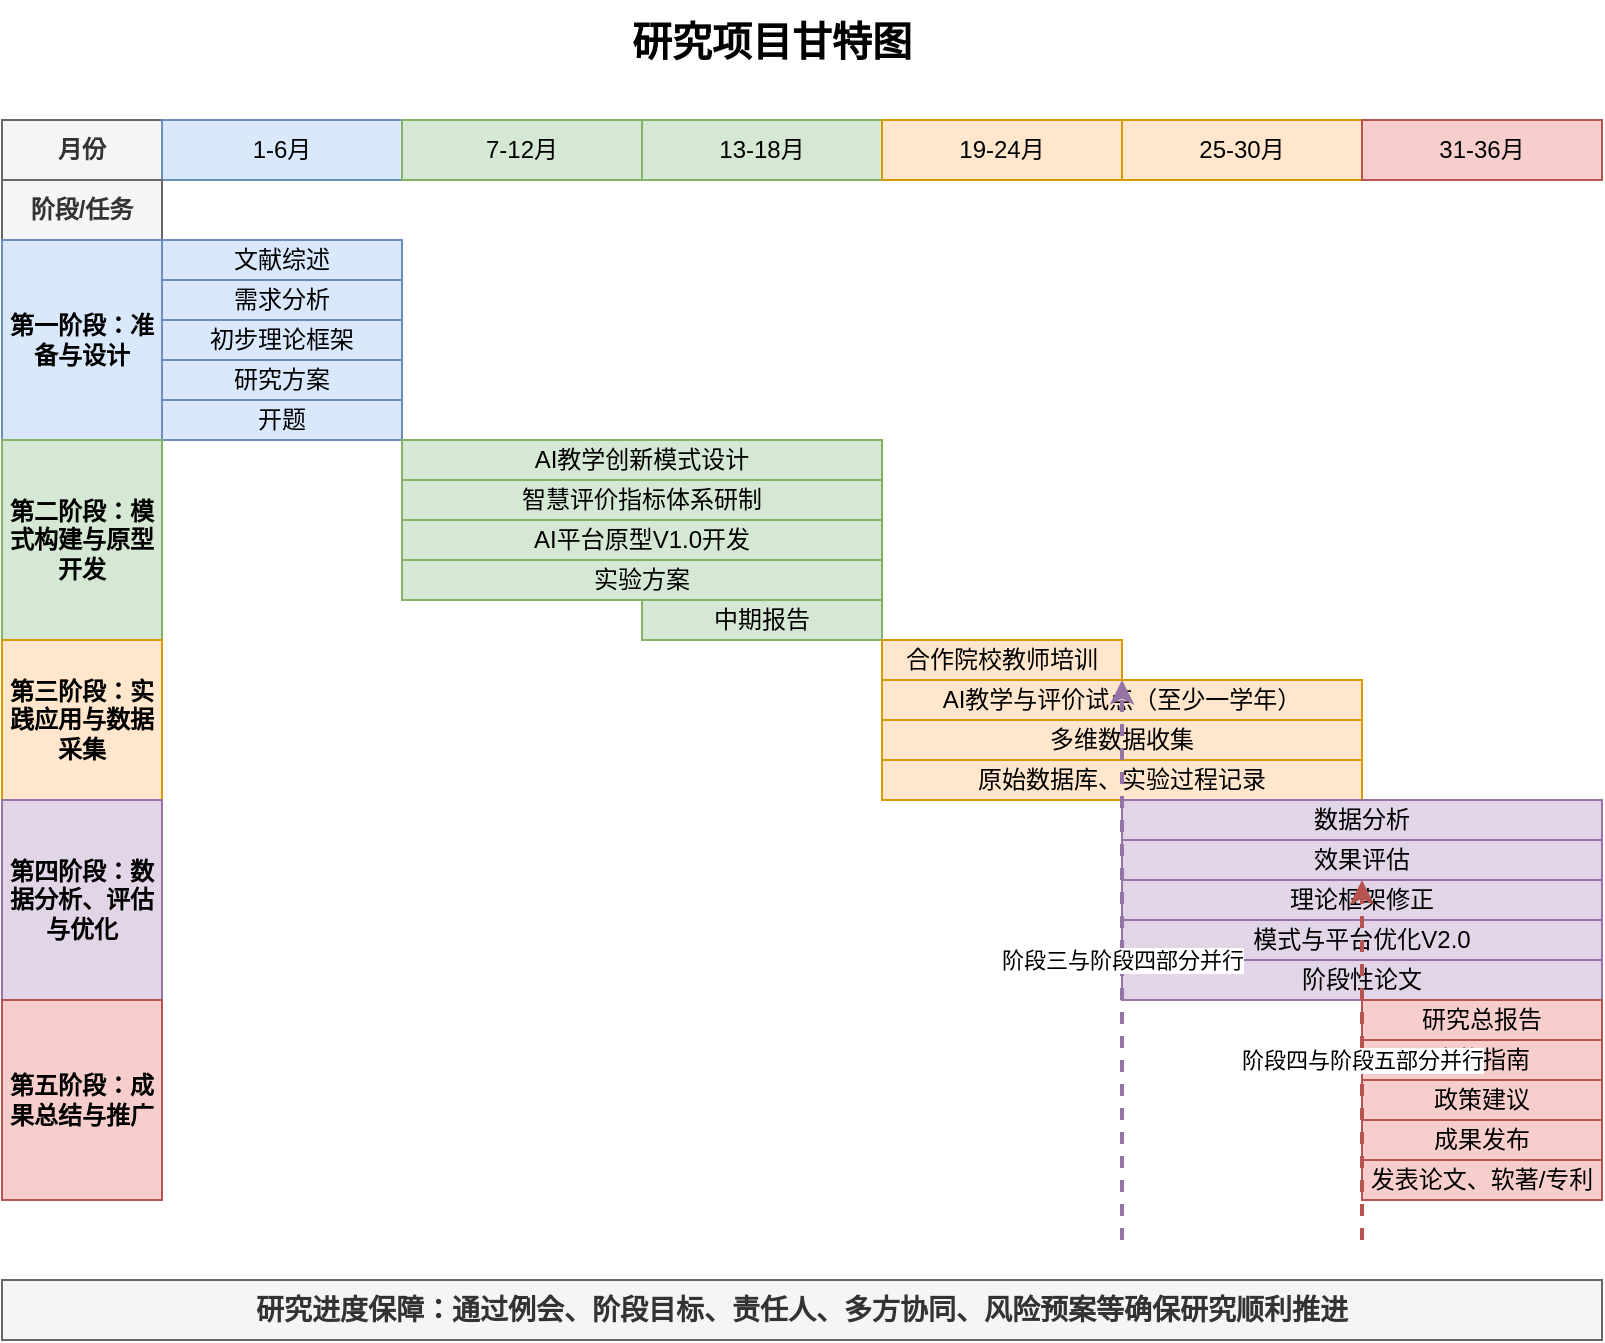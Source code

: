 <mxfile version="27.0.6">
  <diagram id="gantt-chart" name="Research-Project-Gantt-Chart">
    <mxGraphModel dx="1426" dy="0" grid="1" gridSize="10" guides="1" tooltips="1" connect="1" arrows="1" fold="1" page="1" pageScale="1" pageWidth="1169" pageHeight="827" math="0" shadow="0">
      <root>
        <mxCell id="0" />
        <mxCell id="1" parent="0" />
        <mxCell id="title" value="研究项目甘特图" style="text;html=1;strokeColor=none;fillColor=none;align=center;verticalAlign=middle;whiteSpace=wrap;rounded=0;fontSize=20;fontStyle=1" parent="1" vertex="1">
          <mxGeometry x="385" y="20" width="400" height="40" as="geometry" />
        </mxCell>
        <mxCell id="months-header" value="月份" style="rounded=0;whiteSpace=wrap;html=1;fillColor=#f5f5f5;strokeColor=#666666;fontColor=#333333;fontSize=12;fontStyle=1" parent="1" vertex="1">
          <mxGeometry x="200" y="80" width="80" height="30" as="geometry" />
        </mxCell>
        <mxCell id="month-1-6" value="1-6月" style="rounded=0;whiteSpace=wrap;html=1;fillColor=#dae8fc;strokeColor=#6c8ebf;fontSize=12;" parent="1" vertex="1">
          <mxGeometry x="280" y="80" width="120" height="30" as="geometry" />
        </mxCell>
        <mxCell id="month-7-12" value="7-12月" style="rounded=0;whiteSpace=wrap;html=1;fillColor=#d5e8d4;strokeColor=#82b366;fontSize=12;" parent="1" vertex="1">
          <mxGeometry x="400" y="80" width="120" height="30" as="geometry" />
        </mxCell>
        <mxCell id="month-13-18" value="13-18月" style="rounded=0;whiteSpace=wrap;html=1;fillColor=#d5e8d4;strokeColor=#82b366;fontSize=12;" parent="1" vertex="1">
          <mxGeometry x="520" y="80" width="120" height="30" as="geometry" />
        </mxCell>
        <mxCell id="month-19-24" value="19-24月" style="rounded=0;whiteSpace=wrap;html=1;fillColor=#ffe6cc;strokeColor=#d79b00;fontSize=12;" parent="1" vertex="1">
          <mxGeometry x="640" y="80" width="120" height="30" as="geometry" />
        </mxCell>
        <mxCell id="month-25-30" value="25-30月" style="rounded=0;whiteSpace=wrap;html=1;fillColor=#ffe6cc;strokeColor=#d79b00;fontSize=12;" parent="1" vertex="1">
          <mxGeometry x="760" y="80" width="120" height="30" as="geometry" />
        </mxCell>
        <mxCell id="month-31-36" value="31-36月" style="rounded=0;whiteSpace=wrap;html=1;fillColor=#f8cecc;strokeColor=#b85450;fontSize=12;" parent="1" vertex="1">
          <mxGeometry x="880" y="80" width="120" height="30" as="geometry" />
        </mxCell>
        <mxCell id="stage-header" value="阶段/任务" style="rounded=0;whiteSpace=wrap;html=1;fillColor=#f5f5f5;strokeColor=#666666;fontColor=#333333;fontSize=12;fontStyle=1" parent="1" vertex="1">
          <mxGeometry x="200" y="110" width="80" height="30" as="geometry" />
        </mxCell>
        <mxCell id="stage-1" value="第一阶段：准备与设计" style="rounded=0;whiteSpace=wrap;html=1;fillColor=#dae8fc;strokeColor=#6c8ebf;fontSize=12;fontStyle=1" parent="1" vertex="1">
          <mxGeometry x="200" y="140" width="80" height="100" as="geometry" />
        </mxCell>
        <mxCell id="task-1-1" value="文献综述" style="rounded=0;whiteSpace=wrap;html=1;fillColor=#dae8fc;strokeColor=#6c8ebf;fontSize=12;" parent="1" vertex="1">
          <mxGeometry x="280" y="140" width="120" height="20" as="geometry" />
        </mxCell>
        <mxCell id="task-1-2" value="需求分析" style="rounded=0;whiteSpace=wrap;html=1;fillColor=#dae8fc;strokeColor=#6c8ebf;fontSize=12;" parent="1" vertex="1">
          <mxGeometry x="280" y="160" width="120" height="20" as="geometry" />
        </mxCell>
        <mxCell id="task-1-3" value="初步理论框架" style="rounded=0;whiteSpace=wrap;html=1;fillColor=#dae8fc;strokeColor=#6c8ebf;fontSize=12;" parent="1" vertex="1">
          <mxGeometry x="280" y="180" width="120" height="20" as="geometry" />
        </mxCell>
        <mxCell id="task-1-4" value="研究方案" style="rounded=0;whiteSpace=wrap;html=1;fillColor=#dae8fc;strokeColor=#6c8ebf;fontSize=12;" parent="1" vertex="1">
          <mxGeometry x="280" y="200" width="120" height="20" as="geometry" />
        </mxCell>
        <mxCell id="task-1-5" value="开题" style="rounded=0;whiteSpace=wrap;html=1;fillColor=#dae8fc;strokeColor=#6c8ebf;fontSize=12;" parent="1" vertex="1">
          <mxGeometry x="280" y="220" width="120" height="20" as="geometry" />
        </mxCell>
        <mxCell id="stage-2" value="第二阶段：模式构建与原型开发" style="rounded=0;whiteSpace=wrap;html=1;fillColor=#d5e8d4;strokeColor=#82b366;fontSize=12;fontStyle=1" parent="1" vertex="1">
          <mxGeometry x="200" y="240" width="80" height="100" as="geometry" />
        </mxCell>
        <mxCell id="task-2-1" value="AI教学创新模式设计" style="rounded=0;whiteSpace=wrap;html=1;fillColor=#d5e8d4;strokeColor=#82b366;fontSize=12;" parent="1" vertex="1">
          <mxGeometry x="400" y="240" width="240" height="20" as="geometry" />
        </mxCell>
        <mxCell id="task-2-2" value="智慧评价指标体系研制" style="rounded=0;whiteSpace=wrap;html=1;fillColor=#d5e8d4;strokeColor=#82b366;fontSize=12;" parent="1" vertex="1">
          <mxGeometry x="400" y="260" width="240" height="20" as="geometry" />
        </mxCell>
        <mxCell id="task-2-3" value="AI平台原型V1.0开发" style="rounded=0;whiteSpace=wrap;html=1;fillColor=#d5e8d4;strokeColor=#82b366;fontSize=12;" parent="1" vertex="1">
          <mxGeometry x="400" y="280" width="240" height="20" as="geometry" />
        </mxCell>
        <mxCell id="task-2-4" value="实验方案" style="rounded=0;whiteSpace=wrap;html=1;fillColor=#d5e8d4;strokeColor=#82b366;fontSize=12;" parent="1" vertex="1">
          <mxGeometry x="400" y="300" width="240" height="20" as="geometry" />
        </mxCell>
        <mxCell id="task-2-5" value="中期报告" style="rounded=0;whiteSpace=wrap;html=1;fillColor=#d5e8d4;strokeColor=#82b366;fontSize=12;" parent="1" vertex="1">
          <mxGeometry x="520" y="320" width="120" height="20" as="geometry" />
        </mxCell>
        <mxCell id="stage-3" value="第三阶段：实践应用与数据采集" style="rounded=0;whiteSpace=wrap;html=1;fillColor=#ffe6cc;strokeColor=#d79b00;fontSize=12;fontStyle=1" parent="1" vertex="1">
          <mxGeometry x="200" y="340" width="80" height="80" as="geometry" />
        </mxCell>
        <mxCell id="task-3-1" value="合作院校教师培训" style="rounded=0;whiteSpace=wrap;html=1;fillColor=#ffe6cc;strokeColor=#d79b00;fontSize=12;" parent="1" vertex="1">
          <mxGeometry x="640" y="340" width="120" height="20" as="geometry" />
        </mxCell>
        <mxCell id="task-3-2" value="AI教学与评价试点（至少一学年）" style="rounded=0;whiteSpace=wrap;html=1;fillColor=#ffe6cc;strokeColor=#d79b00;fontSize=12;" parent="1" vertex="1">
          <mxGeometry x="640" y="360" width="240" height="20" as="geometry" />
        </mxCell>
        <mxCell id="task-3-3" value="多维数据收集" style="rounded=0;whiteSpace=wrap;html=1;fillColor=#ffe6cc;strokeColor=#d79b00;fontSize=12;" parent="1" vertex="1">
          <mxGeometry x="640" y="380" width="240" height="20" as="geometry" />
        </mxCell>
        <mxCell id="task-3-4" value="原始数据库、实验过程记录" style="rounded=0;whiteSpace=wrap;html=1;fillColor=#ffe6cc;strokeColor=#d79b00;fontSize=12;" parent="1" vertex="1">
          <mxGeometry x="640" y="400" width="240" height="20" as="geometry" />
        </mxCell>
        <mxCell id="stage-4" value="第四阶段：数据分析、评估与优化" style="rounded=0;whiteSpace=wrap;html=1;fillColor=#e1d5e7;strokeColor=#9673a6;fontSize=12;fontStyle=1" parent="1" vertex="1">
          <mxGeometry x="200" y="420" width="80" height="100" as="geometry" />
        </mxCell>
        <mxCell id="task-4-1" value="数据分析" style="rounded=0;whiteSpace=wrap;html=1;fillColor=#e1d5e7;strokeColor=#9673a6;fontSize=12;" parent="1" vertex="1">
          <mxGeometry x="760" y="420" width="240" height="20" as="geometry" />
        </mxCell>
        <mxCell id="task-4-2" value="效果评估" style="rounded=0;whiteSpace=wrap;html=1;fillColor=#e1d5e7;strokeColor=#9673a6;fontSize=12;" parent="1" vertex="1">
          <mxGeometry x="760" y="440" width="240" height="20" as="geometry" />
        </mxCell>
        <mxCell id="task-4-3" value="理论框架修正" style="rounded=0;whiteSpace=wrap;html=1;fillColor=#e1d5e7;strokeColor=#9673a6;fontSize=12;" parent="1" vertex="1">
          <mxGeometry x="760" y="460" width="240" height="20" as="geometry" />
        </mxCell>
        <mxCell id="task-4-4" value="模式与平台优化V2.0" style="rounded=0;whiteSpace=wrap;html=1;fillColor=#e1d5e7;strokeColor=#9673a6;fontSize=12;" parent="1" vertex="1">
          <mxGeometry x="760" y="480" width="240" height="20" as="geometry" />
        </mxCell>
        <mxCell id="task-4-5" value="阶段性论文" style="rounded=0;whiteSpace=wrap;html=1;fillColor=#e1d5e7;strokeColor=#9673a6;fontSize=12;" parent="1" vertex="1">
          <mxGeometry x="760" y="500" width="240" height="20" as="geometry" />
        </mxCell>
        <mxCell id="stage-5" value="第五阶段：成果总结与推广" style="rounded=0;whiteSpace=wrap;html=1;fillColor=#f8cecc;strokeColor=#b85450;fontSize=12;fontStyle=1" parent="1" vertex="1">
          <mxGeometry x="200" y="520" width="80" height="100" as="geometry" />
        </mxCell>
        <mxCell id="task-5-1" value="研究总报告" style="rounded=0;whiteSpace=wrap;html=1;fillColor=#f8cecc;strokeColor=#b85450;fontSize=12;" parent="1" vertex="1">
          <mxGeometry x="880" y="520" width="120" height="20" as="geometry" />
        </mxCell>
        <mxCell id="task-5-2" value="实施指南" style="rounded=0;whiteSpace=wrap;html=1;fillColor=#f8cecc;strokeColor=#b85450;fontSize=12;" parent="1" vertex="1">
          <mxGeometry x="880" y="540" width="120" height="20" as="geometry" />
        </mxCell>
        <mxCell id="task-5-3" value="政策建议" style="rounded=0;whiteSpace=wrap;html=1;fillColor=#f8cecc;strokeColor=#b85450;fontSize=12;" parent="1" vertex="1">
          <mxGeometry x="880" y="560" width="120" height="20" as="geometry" />
        </mxCell>
        <mxCell id="task-5-4" value="成果发布" style="rounded=0;whiteSpace=wrap;html=1;fillColor=#f8cecc;strokeColor=#b85450;fontSize=12;" parent="1" vertex="1">
          <mxGeometry x="880" y="580" width="120" height="20" as="geometry" />
        </mxCell>
        <mxCell id="task-5-5" value="发表论文、软著/专利" style="rounded=0;whiteSpace=wrap;html=1;fillColor=#f8cecc;strokeColor=#b85450;fontSize=12;" parent="1" vertex="1">
          <mxGeometry x="880" y="600" width="120" height="20" as="geometry" />
        </mxCell>
        <mxCell id="overlap-3-4" value="阶段三与阶段四部分并行" style="endArrow=classic;html=1;rounded=0;strokeWidth=2;dashed=1;fillColor=#e1d5e7;strokeColor=#9673a6;" parent="1" edge="1">
          <mxGeometry width="50" height="50" relative="1" as="geometry">
            <mxPoint x="760" y="640" as="sourcePoint" />
            <mxPoint x="760" y="360" as="targetPoint" />
          </mxGeometry>
        </mxCell>
        <mxCell id="overlap-4-5" value="阶段四与阶段五部分并行" style="endArrow=classic;html=1;rounded=0;strokeWidth=2;dashed=1;fillColor=#f8cecc;strokeColor=#b85450;" parent="1" edge="1">
          <mxGeometry width="50" height="50" relative="1" as="geometry">
            <mxPoint x="880" y="640" as="sourcePoint" />
            <mxPoint x="880" y="460" as="targetPoint" />
          </mxGeometry>
        </mxCell>
        <mxCell id="progress-guarantee" value="研究进度保障：通过例会、阶段目标、责任人、多方协同、风险预案等确保研究顺利推进" style="text;html=1;strokeColor=#666666;fillColor=#f5f5f5;align=center;verticalAlign=middle;whiteSpace=wrap;rounded=0;fontSize=14;fontStyle=1;fontColor=#333333;" parent="1" vertex="1">
          <mxGeometry x="200" y="660" width="800" height="30" as="geometry" />
        </mxCell>
      </root>
    </mxGraphModel>
  </diagram>
</mxfile>
